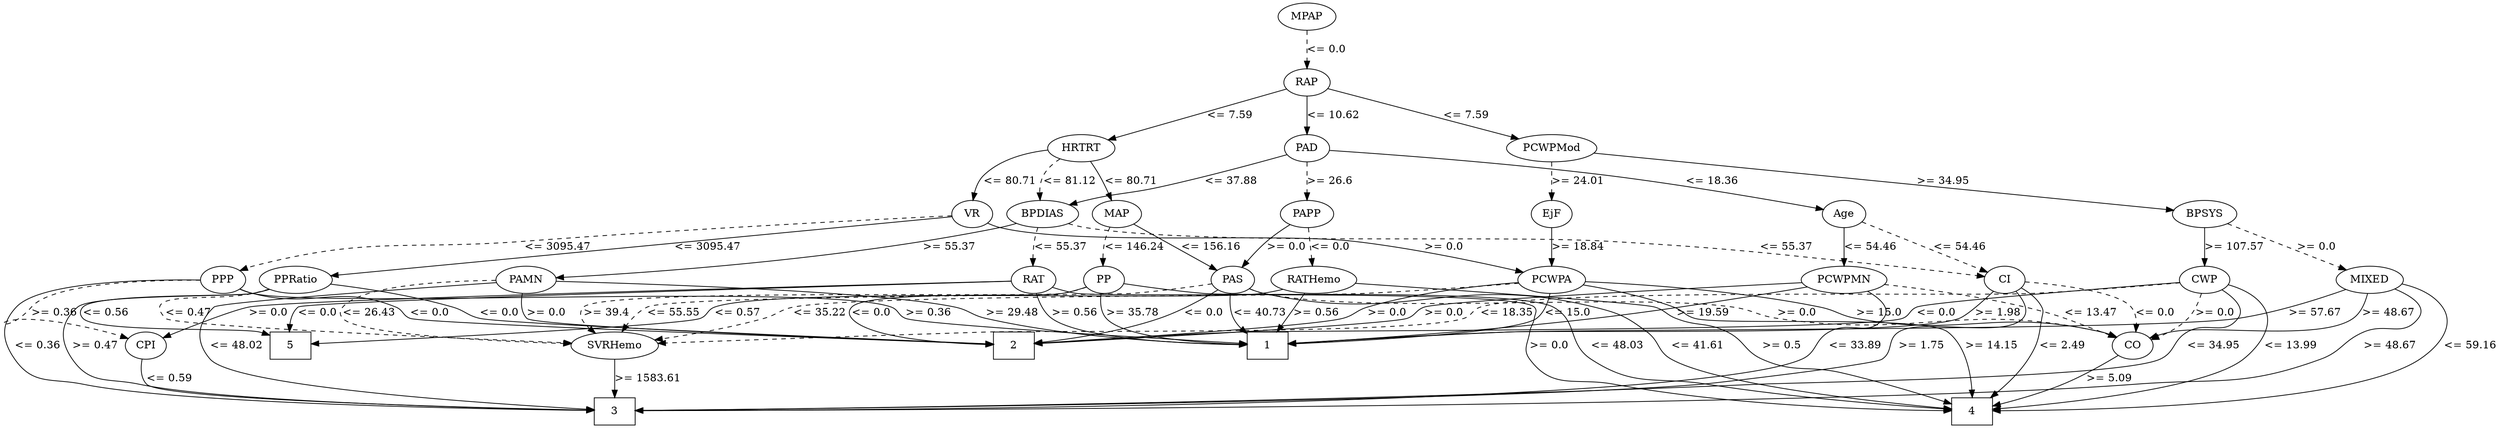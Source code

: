 strict digraph G {
	graph [bb="0,0,2713.3,558"];
	node [label="\N"];
	1	[height=0.5,
		pos="1356.3,105",
		shape=box,
		width=0.75];
	2	[height=0.5,
		pos="1084.3,105",
		shape=box,
		width=0.75];
	3	[height=0.5,
		pos="659.34,18",
		shape=box,
		width=0.75];
	4	[height=0.5,
		pos="2139.3,18",
		shape=box,
		width=0.75];
	5	[height=0.5,
		pos="309.34,105",
		shape=box,
		width=0.75];
	RAP	[height=0.5,
		pos="1404.3,453",
		width=0.77778];
	PAD	[height=0.5,
		pos="1404.3,366",
		width=0.79437];
	RAP -> PAD	[label="<= 10.62",
		lp="1430.3,409.5",
		op="<=",
		param=10.62,
		pos="e,1404.3,384.18 1404.3,434.8 1404.3,423.16 1404.3,407.55 1404.3,394.24",
		style=solid];
	PCWPMod	[height=0.5,
		pos="1663.3,366",
		width=1.4444];
	RAP -> PCWPMod	[label="<= 7.59",
		lp="1572.8,409.5",
		op="<=",
		param=7.59,
		pos="e,1626.9,378.96 1428.7,444 1471.8,429.85 1562.2,400.18 1617.4,382.09",
		style=solid];
	HRTRT	[height=0.5,
		pos="1212.3,366",
		width=1.1013];
	RAP -> HRTRT	[label="<= 7.59",
		lp="1342.8,409.5",
		op="<=",
		param=7.59,
		pos="e,1239.9,379.18 1381.9,442.08 1349.4,427.67 1288.6,400.76 1249.3,383.38",
		style=solid];
	BPDIAS	[height=0.5,
		pos="1169.3,279",
		width=1.1735];
	PAD -> BPDIAS	[label="<= 37.88",
		lp="1358.3,322.5",
		op="<=",
		param=37.88,
		pos="e,1201,291.04 1383.1,353.77 1361.5,342.69 1326.8,325.88 1295.3,315 1262.9,303.8 1253.3,306.43 1220.3,297 1217.2,296.1 1214,295.13 \
1210.7,294.12",
		style=solid];
	PAPP	[height=0.5,
		pos="1404.3,279",
		width=0.88889];
	PAD -> PAPP	[label=">= 26.6",
		lp="1426.8,322.5",
		op=">=",
		param=26.6,
		pos="e,1404.3,297.18 1404.3,347.8 1404.3,336.16 1404.3,320.55 1404.3,307.24",
		style=dashed];
	Age	[height=0.5,
		pos="1990.3,279",
		width=0.75];
	PAD -> Age	[label="<= 18.36",
		lp="1835.3,322.5",
		op="<=",
		param=18.36,
		pos="e,1965,285.3 1432.7,362.54 1487.9,357.59 1614,345.55 1719.3,330 1804.4,317.45 1903.5,297.9 1955.1,287.34",
		style=solid];
	BPSYS	[height=0.5,
		pos="2396.3,279",
		width=1.0471];
	PCWPMod -> BPSYS	[label=">= 34.95",
		lp="2099.3,322.5",
		op=">=",
		param=34.95,
		pos="e,2359.8,284.23 1711.7,359.39 1845.3,343.9 2218.2,300.66 2349.7,285.41",
		style=solid];
	EjF	[height=0.5,
		pos="1663.3,279",
		width=0.75];
	PCWPMod -> EjF	[label=">= 24.01",
		lp="1689.3,322.5",
		op=">=",
		param=24.01,
		pos="e,1663.3,297.18 1663.3,347.8 1663.3,336.16 1663.3,320.55 1663.3,307.24",
		style=dashed];
	HRTRT -> BPDIAS	[label="<= 81.12",
		lp="1203.3,322.5",
		op="<=",
		param=81.12,
		pos="e,1169.5,297.02 1193.2,350.03 1187.2,344.39 1181.2,337.5 1177.3,330 1173.8,323 1171.7,314.8 1170.6,307.08",
		style=dashed];
	MAP	[height=0.5,
		pos="1260.3,279",
		width=0.84854];
	HRTRT -> MAP	[label="<= 80.71",
		lp="1265.3,322.5",
		op="<=",
		param=80.71,
		pos="e,1251.2,296.18 1221.8,348.21 1228.8,335.94 1238.3,319.1 1246.1,305.22",
		style=solid];
	VR	[height=0.5,
		pos="622.34,279",
		width=0.75];
	HRTRT -> VR	[label="<= 80.71",
		lp="979.34,322.5",
		op="<=",
		param=80.71,
		pos="e,648.61,283.78 1175,359.62 1068.5,344.27 764.07,300.42 658.74,285.24",
		style=solid];
	PAS	[height=0.5,
		pos="1312.3,192",
		width=0.75];
	PAS -> 1	[label="<= 40.73",
		lp="1346.3,148.5",
		op="<=",
		param=40.73,
		pos="e,1334.4,123 1312.4,173.96 1313.1,163.88 1315.1,151.14 1320.3,141 1322.3,137.26 1324.8,133.68 1327.5,130.34",
		style=solid];
	PAS -> 2	[label="<= 0.0",
		lp="1282.3,148.5",
		op="<=",
		param=0.0,
		pos="e,1111.6,109.3 1295.8,177.62 1281.1,166.3 1258.4,150.44 1236.3,141 1199,125.02 1153.2,115.75 1121.7,110.81",
		style=solid];
	PAS -> 4	[label="<= 41.61",
		lp="1834.3,105",
		op="<=",
		param=41.61,
		pos="e,2112,18.942 1332.4,179.85 1337.5,177.51 1343,175.35 1348.3,174 1501.1,135.64 1549.1,192.7 1702.3,156 1737.4,147.61 1747.3,144.27 \
1776.3,123 1793.6,110.36 1789.8,97.7 1808.3,87 1903.9,31.865 2037.6,21.038 2101.9,19.175",
		style=solid];
	CO	[height=0.5,
		pos="2317.3,105",
		width=0.75];
	PAS -> CO	[label=">= 0.0",
		lp="1943.3,148.5",
		op=">=",
		param=0.0,
		pos="e,2296.1,116.43 1332.4,179.79 1337.4,177.46 1343,175.31 1348.3,174 1457.7,147.43 1742.7,169.84 1854.3,156 1885.9,152.09 1892.8,145.16 \
1924.3,141 2079.6,120.52 2123.5,157.5 2276.3,123 2279.8,122.23 2283.2,121.2 2286.7,120.02",
		style=dashed];
	SVRHemo	[height=0.5,
		pos="659.34,105",
		width=1.3902];
	PAS -> SVRHemo	[label="<= 55.55",
		lp="720.34,148.5",
		op="<=",
		param=55.55,
		pos="e,666.36,123.14 1287.2,185.38 1268.6,181.46 1242.5,176.5 1219.3,174 1161.3,167.74 745.64,183.84 694.34,156 684.56,150.69 676.92,\
141.33 671.3,132.13",
		style=dashed];
	CO -> 4	[label=">= 5.09",
		lp="2289.8,61.5",
		op=">=",
		param=5.09,
		pos="e,2166.5,26.289 2300.3,90.968 2285.3,80.015 2262.8,64.507 2241.3,54 2220.5,43.769 2195.9,35.235 2176.1,29.156",
		style=solid];
	SVRHemo -> 3	[label=">= 1583.61",
		lp="691.84,61.5",
		op=">=",
		param=1583.61,
		pos="e,659.34,36.175 659.34,86.799 659.34,75.163 659.34,59.548 659.34,46.237",
		style=solid];
	PAMN	[height=0.5,
		pos="564.34,192",
		width=1.0139];
	BPDIAS -> PAMN	[label=">= 55.37",
		lp="929.34,235.5",
		op=">=",
		param=55.37,
		pos="e,599.2,197.9 1129.6,272.42 1021.7,257.25 723.21,215.32 609.31,199.32",
		style=solid];
	CI	[height=0.5,
		pos="2173.3,192",
		width=0.75];
	BPDIAS -> CI	[label="<= 55.37",
		lp="1921.3,235.5",
		op="<=",
		param=55.37,
		pos="e,2147.3,196.86 1199.7,266.3 1206.4,264.17 1213.5,262.23 1220.3,261 1329.5,241.25 1608.6,250.52 1719.3,243 1866.4,233 1903,227.35 \
2049.3,210 2079,206.49 2112.5,201.85 2137.2,198.3",
		style=dashed];
	RAT	[height=0.5,
		pos="1109.3,192",
		width=0.76389];
	BPDIAS -> RAT	[label="<= 55.37",
		lp="1136.3,235.5",
		op="<=",
		param=55.37,
		pos="e,1105.8,209.86 1137.9,266.8 1127.3,261.33 1116.5,253.6 1110.3,243 1106.4,236.19 1105.1,227.93 1105.1,220.1",
		style=dashed];
	PAPP -> PAS	[label=">= 0.0",
		lp="1383.3,235.5",
		op=">=",
		param=0.0,
		pos="e,1327.2,207.63 1387.5,263.53 1380.3,257.29 1371.8,249.86 1364.3,243 1354.4,233.87 1343.6,223.56 1334.4,214.69",
		style=solid];
	RATHemo	[height=0.5,
		pos="1407.3,192",
		width=1.375];
	PAPP -> RATHemo	[label="<= 0.0",
		lp="1425.3,235.5",
		op="<=",
		param=0.0,
		pos="e,1406.7,210.18 1405,260.8 1405.4,249.16 1405.9,233.55 1406.4,220.24",
		style=dashed];
	PCWPMN	[height=0.5,
		pos="1990.3,192",
		width=1.3902];
	Age -> PCWPMN	[label="<= 54.46",
		lp="2016.3,235.5",
		op="<=",
		param=54.46,
		pos="e,1990.3,210.18 1990.3,260.8 1990.3,249.16 1990.3,233.55 1990.3,220.24",
		style=solid];
	Age -> CI	[label="<= 54.46",
		lp="2118.3,235.5",
		op="<=",
		param=54.46,
		pos="e,2151.7,203.07 2012.1,267.92 2044.4,252.9 2105.3,224.59 2142.3,207.4",
		style=dashed];
	PAMN -> 1	[label=">= 29.48",
		lp="1088.3,148.5",
		op=">=",
		param=29.48,
		pos="e,1329.3,107.32 600.97,191.28 678.71,191.19 865.6,187.4 1018.3,156 1038.6,151.84 1042.2,145.58 1062.3,141 1153.2,120.34 1262.9,111.39 \
1319.1,107.92",
		style=solid];
	PAMN -> 2	[label=">= 0.0",
		lp="584.34,148.5",
		op=">=",
		param=0.0,
		pos="e,1057.3,107.33 559.42,173.97 557.42,163.12 557.19,149.54 565.34,141 573.66,132.28 929.36,113.75 1047,107.85",
		style=solid];
	PAMN -> 3	[label="<= 48.02",
		lp="247.34,105",
		op="<=",
		param=48.02,
		pos="e,632.17,18.841 528.53,187.87 442.67,180.29 231.78,161.19 226.34,156 204.1,134.78 201.34,110.35 221.34,87 272.98,26.73 525.76,19.437 \
622.02,18.878",
		style=solid];
	PAMN -> SVRHemo	[label="<= 26.43",
		lp="394.34,148.5",
		op="<=",
		param=26.43,
		pos="e,610.13,108.41 528.06,189.88 477.1,187.47 388.31,179.85 368.34,156 364.06,150.89 363.92,145.99 368.34,141 383.44,123.98 519.48,\
113.66 600.1,108.98",
		style=dashed];
	CWP	[height=0.5,
		pos="2396.3,192",
		width=0.84854];
	CWP -> 2	[label="<= 0.0",
		lp="2097.3,148.5",
		op="<=",
		param=0.0,
		pos="e,1111.6,108.38 2366.5,188.16 2289.9,180.83 2091.6,161.43 2078.3,156 2068.4,151.92 2069.5,144.65 2059.3,141 2020.7,127.06 1361.4,\
124.98 1320.3,123 1250.1,119.62 1168.3,113.16 1121.8,109.25",
		style=solid];
	CWP -> 3	[label="<= 34.95",
		lp="2409.3,105",
		op="<=",
		param=34.95,
		pos="e,686.48,19.361 2413.6,176.73 2423.7,166.58 2433.1,152.73 2425.3,141 2414.2,124.05 2399.6,135.14 2383.3,123 2366.6,110.55 2371.9,\
96.488 2353.3,87 2306.6,63.1 1934.7,56.584 1882.3,54 1415.1,30.955 846.62,21.657 696.92,19.509",
		style=solid];
	CWP -> 4	[label="<= 13.99",
		lp="2487.3,105",
		op="<=",
		param=13.99,
		pos="e,2166.4,21.776 2423.5,183.45 2437.1,178.14 2452.3,169.51 2460.3,156 2472.9,134.74 2457.6,103.39 2439.3,87 2400.8,52.409 2248.3,\
31.189 2176.8,22.943",
		style=solid];
	CWP -> CO	[label=">= 0.0",
		lp="2402.3,148.5",
		op=">=",
		param=0.0,
		pos="e,2339.3,115.52 2391.7,173.81 2388.2,163.43 2382.6,150.43 2374.3,141 2367.2,132.8 2357.6,125.91 2348.4,120.47",
		style=dashed];
	CWP -> SVRHemo	[label="<= 18.35",
		lp="1610.3,148.5",
		op="<=",
		param=18.35,
		pos="e,708.77,108.3 2366.6,187.72 2329.7,183.79 2265,177.33 2209.3,174 2140,169.85 1650.4,177.43 1584.3,156 1573.1,152.35 1573.6,144.69 \
1562.3,141 1508,123.2 1105.4,125.25 1048.3,123 931.74,118.41 795.5,112.28 719.14,108.77",
		style=dashed];
	BPSYS -> CWP	[label=">= 107.57",
		lp="2425.3,235.5",
		op=">=",
		param=107.57,
		pos="e,2396.3,210.18 2396.3,260.8 2396.3,249.16 2396.3,233.55 2396.3,220.24",
		style=solid];
	MIXED	[height=0.5,
		pos="2582.3,192",
		width=1.125];
	BPSYS -> MIXED	[label=">= 0.0",
		lp="2519.3,235.5",
		op=">=",
		param=0.0,
		pos="e,2555,205.49 2422.6,266 2454.8,251.3 2509.5,226.3 2545.8,209.72",
		style=dashed];
	PCWPA	[height=0.5,
		pos="1663.3,192",
		width=1.1555];
	EjF -> PCWPA	[label=">= 18.84",
		lp="1689.3,235.5",
		op=">=",
		param=18.84,
		pos="e,1663.3,210.18 1663.3,260.8 1663.3,249.16 1663.3,233.55 1663.3,220.24",
		style=solid];
	PCWPA -> 1	[label="<= 15.0",
		lp="1675.8,148.5",
		op="<=",
		param=15.0,
		pos="e,1383.5,106.06 1660,173.88 1656.8,162.7 1651,148.78 1640.3,141 1601.9,112.9 1461.7,107.26 1393.8,106.2",
		style=solid];
	PCWPA -> 2	[label=">= 0.0",
		lp="1482.3,148.5",
		op=">=",
		param=0.0,
		pos="e,1111.5,107.39 1623,187.57 1582,183.25 1517,174.08 1463.3,156 1449.6,151.36 1448.3,145.13 1434.3,141 1376.5,123.85 1199.7,112.33 \
1121.8,107.96",
		style=solid];
	PCWPA -> 4	[label=">= 14.15",
		lp="2156.3,105",
		op=">=",
		param=14.15,
		pos="e,2139.6,36.273 1701.2,184.35 1730.3,178.61 1771.1,169.16 1805.3,156 1818.5,150.94 1819.8,144.88 1833.3,141 1892,124.21 2059.5,160.84 \
2107.3,123 2130.3,104.83 2137.2,70.522 2139.1,46.286",
		style=solid];
	PCWPA -> CO	[label=">= 15.0",
		lp="2036.8,148.5",
		op=">=",
		param=15.0,
		pos="e,2296.1,116.35 1704.4,188.71 1763,184.89 1873.9,175.61 1966.3,156 1988.2,151.36 1992.4,145.13 2014.3,141 2129.1,119.45 2162.7,149.7 \
2276.3,123 2279.7,122.2 2283.2,121.15 2286.7,119.96",
		style=solid];
	PCWPA -> SVRHemo	[label="<= 35.22",
		lp="875.34,148.5",
		op="<=",
		param=35.22,
		pos="e,703.35,113.71 1623.2,186.88 1583.2,182.94 1520.1,177.15 1465.3,174 1328.6,166.14 983.08,185.49 849.34,156 832.82,152.36 830.44,\
146.22 814.34,141 781.34,130.3 743.34,121.66 713.24,115.65",
		style=dashed];
	PCWPMN -> 1	[label=">= 19.59",
		lp="1824.3,148.5",
		op=">=",
		param=19.59,
		pos="e,1383.8,108.11 1947.6,182.59 1891.4,171.79 1789.8,153 1702.3,141 1590.7,125.68 1457.9,114.09 1394.1,108.94",
		style=solid];
	PCWPMN -> 2	[label=">= 0.0",
		lp="1543.3,148.5",
		op=">=",
		param=0.0,
		pos="e,1111.6,107.92 1941.2,187.97 1825.4,180.74 1543.8,162.6 1524.3,156 1512.8,152.09 1512.9,144.96 1501.3,141 1483.5,134.88 1220.8,\
115.7 1121.7,108.64",
		style=solid];
	PCWPMN -> 3	[label="<= 33.89",
		lp="2010.3,105",
		op="<=",
		param=33.89,
		pos="e,686.36,19.268 2016.6,176.61 2030.6,166.98 2043.3,153.77 2034.3,141 2020.8,121.68 2004.3,135.66 1984.3,123 1965.2,110.88 1969,96.207 \
1948.3,87 1831.4,34.901 895.91,21.629 696.6,19.381",
		style=solid];
	PCWPMN -> CO	[label="<= 13.47",
		lp="2260.3,148.5",
		op="<=",
		param=13.47,
		pos="e,2294.8,115.45 2037.2,185.51 2078.3,180.06 2139.5,170.43 2191.3,156 2230.4,145.14 2238.7,138.1 2276.3,123 2279.3,121.83 2282.3,\
120.61 2285.3,119.37",
		style=dashed];
	CI -> 1	[label=">= 1.98",
		lp="2161.8,148.5",
		op=">=",
		param=1.98,
		pos="e,1383.7,107.98 2160,176.32 2147.6,163 2129.6,144.86 2120.3,141 2069.5,119.71 1679.4,125.75 1624.3,123 1542,118.9 1445.6,112.35 \
1393.8,108.7",
		style=solid];
	CI -> 3	[label=">= 1.75",
		lp="2080.8,105",
		op=">=",
		param=1.75,
		pos="e,686.6,18.678 2184.9,175.4 2191.4,164.62 2196.7,150.57 2188.3,141 2150,97.018 2107.1,154.96 2058.3,123 2042.7,112.73 2052,97.333 \
2036.3,87 2025.8,80.008 1823,55.111 1810.3,54 1373.7,15.608 840.66,17.306 696.67,18.584",
		style=solid];
	CI -> 4	[label="<= 2.49",
		lp="2231.8,105",
		op="<=",
		param=2.49,
		pos="e,2156.5,36.139 2193,179.17 2200.9,173.29 2209.1,165.41 2213.3,156 2216.1,149.93 2214.4,147.58 2213.3,141 2209.3,116.03 2207.6,109.14 \
2195.3,87 2186.7,71.412 2174.3,55.931 2163.4,43.687",
		style=solid];
	CI -> CO	[label="<= 0.0",
		lp="2338.3,148.5",
		op="<=",
		param=0.0,
		pos="e,2320.6,123.18 2199.8,188.05 2236.2,183.4 2298.8,173.11 2313.3,156 2318.6,149.81 2320.5,141.5 2320.9,133.44",
		style=dashed];
	MIXED -> 1	[label=">= 57.67",
		lp="2512.3,148.5",
		op=">=",
		param=57.67,
		pos="e,1383.7,108.11 2553.7,179.15 2522.7,166.96 2471.5,148.7 2425.3,141 2249.7,111.69 1802.2,130.64 1624.3,123 1542,119.46 1445.5,112.7 \
1393.8,108.86",
		style=solid];
	MIXED -> 3	[label=">= 48.67",
		lp="2600.3,105",
		op=">=",
		param=48.67,
		pos="e,686.53,19.046 2607.7,177.96 2623.1,168.29 2638.1,154.49 2628.3,141 2613.6,120.48 2597.2,133.83 2574.3,123 2547.3,110.17 2545.4,\
97.64 2517.3,87 2432.7,54.853 2406.5,62.31 2316.3,54 1986.7,23.61 910.82,19.574 696.63,19.069",
		style=solid];
	MIXED -> 4	[label="<= 59.16",
		lp="2687.3,105",
		op="<=",
		param=59.16,
		pos="e,2166.6,19.623 2618.8,183.88 2634.4,178.85 2651.1,170.33 2660.3,156 2676.4,131.24 2653.1,102.65 2630.3,87 2556.5,36.27 2278.2,23.081 \
2176.7,19.922",
		style=solid];
	MIXED -> CO	[label=">= 48.67",
		lp="2598.3,148.5",
		op=">=",
		param=48.67,
		pos="e,2339.3,115.88 2579.4,173.79 2576.5,162.57 2571,148.64 2560.3,141 2524.3,115.08 2404.6,133.1 2361.3,123 2357.2,122.04 2353,120.77 \
2348.8,119.36",
		style=solid];
	RAT -> 1	[label=">= 0.56",
		lp="1151.8,148.5",
		op=">=",
		param=0.56,
		pos="e,1329,106.89 1111.7,174.04 1114.2,162.93 1119.2,149.03 1129.3,141 1158,118.22 1262.3,110.12 1319,107.35",
		style=solid];
	RAT -> 4	[label=">= 0.0",
		lp="1669.3,105",
		op=">=",
		param=0.0,
		pos="e,2111.9,19.427 1130.1,179.98 1135.6,177.57 1141.6,175.34 1147.3,174 1173.9,167.82 1616.7,173.77 1637.3,156 1661,135.64 1629.7,110.39 \
1650.3,87 1682.2,50.971 1706.2,63.561 1753.3,54 1879.4,28.412 2032.5,21.522 2101.9,19.674",
		style=solid];
	RAT -> 5	[label="<= 0.0",
		lp="342.34,148.5",
		op="<=",
		param=0.0,
		pos="e,309.32,123.15 1081.7,189.99 943.07,184.88 330.93,162.03 323.34,156 316.34,150.44 312.66,141.68 310.79,133.04",
		style=solid];
	CPI	[height=0.5,
		pos="149.34,105",
		width=0.75];
	RAT -> CPI	[label=">= 0.0",
		lp="290.34,148.5",
		op=">=",
		param=0.0,
		pos="e,170.88,115.89 1081.5,190.11 940.77,185.56 311.76,164.8 271.34,156 253.38,152.09 209.93,133.4 180.05,120.02",
		style=solid];
	MAP -> PAS	[label="<= 156.16",
		lp="1295.3,235.5",
		op="<=",
		param=156.16,
		pos="e,1291.3,203.89 1259.2,260.75 1259.2,250.6 1260.7,237.86 1266.3,228 1270.4,220.9 1276.6,214.77 1283,209.71",
		style=solid];
	PP	[height=0.5,
		pos="1183.3,192",
		width=0.75];
	MAP -> PP	[label="<= 146.24",
		lp="1228.3,235.5",
		op="<=",
		param=146.24,
		pos="e,1185.6,210.24 1235.1,268.65 1222.8,262.94 1208.6,254.49 1199.3,243 1194,236.42 1190.5,228.04 1188.1,220.03",
		style=dashed];
	VR -> PCWPA	[label=">= 0.0",
		lp="1545.3,235.5",
		op=">=",
		param=0.0,
		pos="e,1629.8,202.85 649.51,277.15 783.18,272.93 1367.8,253.97 1448.3,243 1508.6,234.79 1576.8,217.53 1620,205.6",
		style=solid];
	PPP	[height=0.5,
		pos="226.34,192",
		width=0.75];
	VR -> PPP	[label="<= 3095.47",
		lp="400.84,235.5",
		op="<=",
		param=3095.47,
		pos="e,247.41,203.66 595.3,276.06 534.2,271.01 381.49,254.58 262.34,210 260.5,209.31 258.62,208.56 256.73,207.78",
		style=dashed];
	PPRatio	[height=0.5,
		pos="311.34,192",
		width=1.1013];
	VR -> PPRatio	[label="<= 3095.47",
		lp="518.84,235.5",
		op="<=",
		param=3095.47,
		pos="e,344.76,202.13 597.68,271.26 544.93,256.84 420.59,222.86 354.46,204.79",
		style=solid];
	RATHemo -> 1	[label=">= 0.56",
		lp="1407.8,148.5",
		op=">=",
		param=0.56,
		pos="e,1366.6,123.05 1397.3,174.21 1390,162.06 1380,145.43 1371.7,131.63",
		style=solid];
	RATHemo -> 4	[label=">= 0.5",
		lp="1929.3,105",
		op=">=",
		param=0.5,
		pos="e,2112.3,29.097 1455.2,187.02 1552.4,178.86 1765,160.62 1780.3,156 1793.9,151.93 1795.3,146.52 1808.3,141 1832.4,130.79 1841.2,135.25 \
1864.3,123 1887.3,110.84 1886.9,98.09 1910.3,87 1943.7,71.247 1955.8,78.916 1991.3,69 2029.8,58.255 2073,43.315 2102.8,32.569",
		style=solid];
	RATHemo -> 5	[label="<= 0.57",
		lp="787.84,148.5",
		op="<=",
		param=0.57,
		pos="e,336.45,107.26 1372.1,179.3 1364.4,177.16 1356.1,175.22 1348.3,174 1284.3,163.95 826.23,178.2 765.34,156 755.24,152.32 756.36,144.93 \
746.34,141 709.6,126.58 445.46,112.55 346.58,107.74",
		style=solid];
	PP -> 1	[label=">= 35.78",
		lp="1210.3,148.5",
		op=">=",
		param=35.78,
		pos="e,1329.2,107.51 1178.7,173.84 1177,163.22 1176.9,149.94 1184.3,141 1201.2,120.75 1273.9,111.89 1319.2,108.27",
		style=solid];
	PP -> 2	[label="<= 0.0",
		lp="931.34,148.5",
		op="<=",
		param=0.0,
		pos="e,1057.2,105.58 1162.5,180.14 1157.1,177.73 1151.1,175.46 1145.3,174 1120.2,167.6 929.98,175.05 912.34,156 872.4,112.86 985.27,106.17 \
1047,105.62",
		style=solid];
	PP -> 4	[label="<= 48.03",
		lp="1746.3,105",
		op="<=",
		param=48.03,
		pos="e,2112.3,20.781 1208.9,185.38 1227.5,181.52 1253.4,176.63 1276.3,174 1319,169.13 1623.9,175.03 1662.3,156 1698.3,138.24 1686.6,108.62 \
1720.3,87 1766.9,57.147 1786.1,64.579 1840.3,54 1933.6,35.829 2045.2,25.816 2102,21.538",
		style=solid];
	PP -> SVRHemo	[label=">= 39.4",
		lp="648.84,148.5",
		op=">=",
		param=39.4,
		pos="e,638.42,121.5 1162.9,180.15 1157.4,177.67 1151.3,175.37 1145.3,174 1117.2,167.49 646.39,176.75 626.34,156 618.55,147.93 623.18,\
137.79 631.14,128.76",
		style=dashed];
	MPAP	[height=0.5,
		pos="1404.3,540",
		width=0.97491];
	MPAP -> RAP	[label="<= 0.0",
		lp="1423.3,496.5",
		op="<=",
		param=0.0,
		pos="e,1404.3,471.18 1404.3,521.8 1404.3,510.16 1404.3,494.55 1404.3,481.24",
		style=dashed];
	CPI -> 3	[label="<= 0.59",
		lp="175.84,61.5",
		op="<=",
		param=0.59,
		pos="e,632.15,18.855 145.61,86.831 144.32,75.92 144.92,62.329 153.34,54 186.47,21.228 510.75,18.722 622.06,18.837",
		style=solid];
	PPP -> 1	[label=">= 0.36",
		lp="991.84,148.5",
		op=">=",
		param=0.36,
		pos="e,1329.3,108.02 246.37,179.76 251.43,177.42 256.96,175.28 262.34,174 336.74,156.29 878.44,182.02 950.34,156 960.46,152.34 959.35,\
144.98 969.34,141 985.45,134.58 1225.3,115.9 1319.1,108.79",
		style=solid];
	PPP -> 2	[label="<= 0.0",
		lp="458.34,148.5",
		op="<=",
		param=0.0,
		pos="e,1057.3,107.24 246.83,179.91 251.79,177.63 257.16,175.48 262.34,174 330.32,154.65 355,182.93 420.34,156 430.29,151.9 429.28,144.8 \
439.34,141 453.64,135.6 911.71,114 1047,107.72",
		style=solid];
	PPP -> 3	[label="<= 0.36",
		lp="31.844,105",
		op="<=",
		param=0.36,
		pos="e,632.34,19.343 199.45,189.23 151.45,185.61 53.462,175.95 26.344,156 0.90094,137.29 -7.7828,113.54 9.3436,87 28.651,57.084 47.78,\
62.552 82.344,54 185.33,28.516 511.78,21.253 622.33,19.496",
		style=solid];
	PPP -> CPI	[label=">= 0.36",
		lp="55.844,148.5",
		op=">=",
		param=0.36,
		pos="e,126.03,114.47 199.37,190.2 151.36,188.16 54.187,180.96 33.344,156 29.071,150.88 29.287,146.29 33.344,141 52.106,116.53 70.871,\
132.06 100.34,123 105.62,121.38 111.17,119.56 116.57,117.73",
		style=dashed];
	PPRatio -> 2	[label="<= 0.0",
		lp="536.34,148.5",
		op="<=",
		param=0.0,
		pos="e,1057,107.15 348.33,185.49 383.12,179.81 436.42,169.84 481.34,156 497.91,150.9 500.46,144.92 517.34,141 568.63,129.09 928.92,112.69 \
1047,107.58",
		style=solid];
	PPRatio -> 3	[label=">= 0.47",
		lp="90.844,105",
		op=">=",
		param=0.47,
		pos="e,632.33,19.58 282.39,179.69 275.88,177.5 268.94,175.45 262.34,174 222.21,165.21 110.11,182.06 78.344,156 54.387,136.35 51.475,112.99 \
68.344,87 87.948,56.793 107.4,62.684 142.34,54 233.41,31.372 519.38,22.381 622.13,19.828",
		style=solid];
	PPRatio -> 5	[label="<= 0.56",
		lp="107.84,148.5",
		op="<=",
		param=0.56,
		pos="e,281.93,118.66 282.12,179.62 275.69,177.47 268.85,175.44 262.34,174 223.74,165.46 111.85,185.34 85.344,156 80.874,151.05 80.866,\
145.94 85.344,141 112.79,110.72 228.71,132.93 268.34,123 269.6,122.68 270.88,122.34 272.16,121.96",
		style=solid];
	PPRatio -> SVRHemo	[label="<= 0.47",
		lp="200.84,148.5",
		op="<=",
		param=0.47,
		pos="e,610.11,108.7 281.47,179.98 275.2,177.85 268.59,175.74 262.34,174 223.71,163.2 151.03,170.37 178.34,141 185.44,133.37 472.59,116.43 \
599.77,109.28",
		style=dashed];
}
